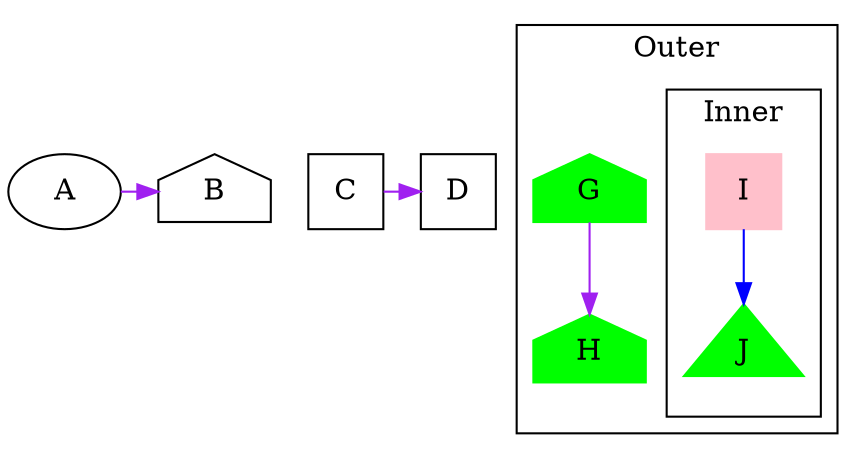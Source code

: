 strict digraph graph_55
{
	A [shape = oval]

	node [shape = house]
	edge [color = purple]

	{
		rank = same
		B
		node [shape = square]
		A -> B
		{ C -> D }
	}

	node [color = green style = filled]

	subgraph cluster_outer
	{
		G -> H
		label = Outer
		subgraph cluster_inner
		{
			node [shape = triangle]
			edge [color = blue]
			I [color = pink shape = square]
			I -> J
			label = Inner
		}
	}
	graph [rankdir = TB]
}
